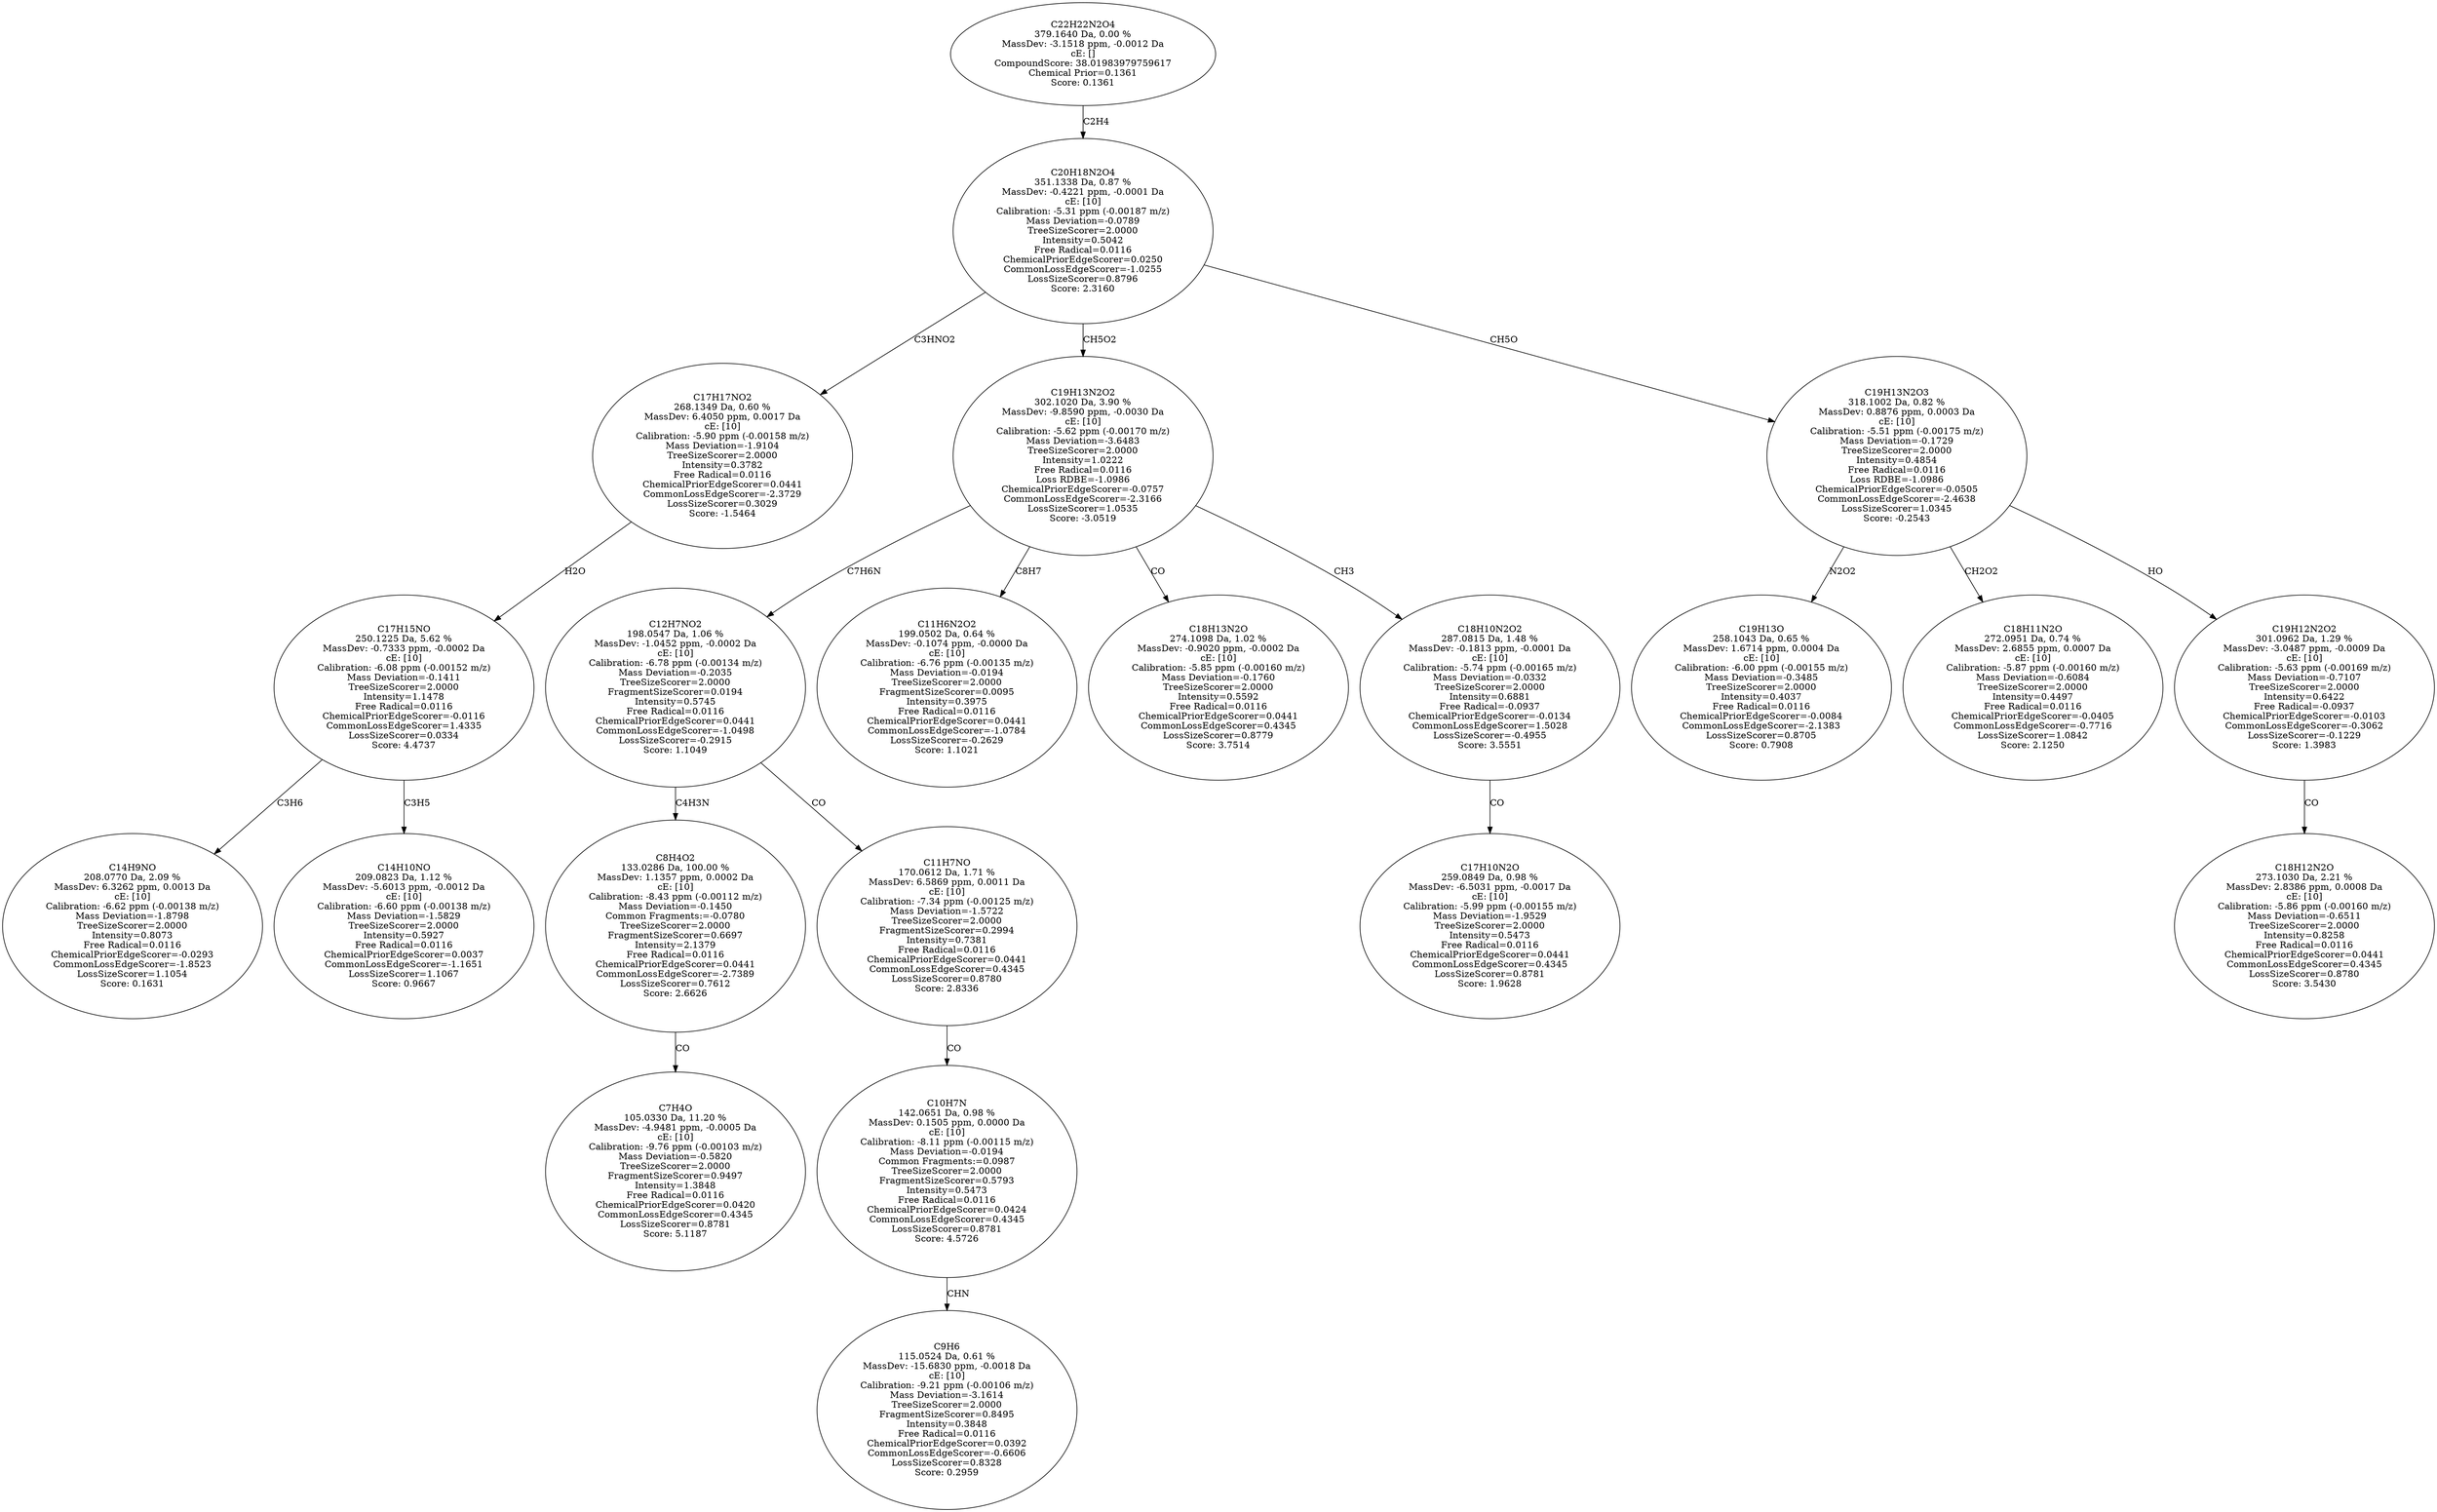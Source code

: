 strict digraph {
v1 [label="C14H9NO\n208.0770 Da, 2.09 %\nMassDev: 6.3262 ppm, 0.0013 Da\ncE: [10]\nCalibration: -6.62 ppm (-0.00138 m/z)\nMass Deviation=-1.8798\nTreeSizeScorer=2.0000\nIntensity=0.8073\nFree Radical=0.0116\nChemicalPriorEdgeScorer=-0.0293\nCommonLossEdgeScorer=-1.8523\nLossSizeScorer=1.1054\nScore: 0.1631"];
v2 [label="C14H10NO\n209.0823 Da, 1.12 %\nMassDev: -5.6013 ppm, -0.0012 Da\ncE: [10]\nCalibration: -6.60 ppm (-0.00138 m/z)\nMass Deviation=-1.5829\nTreeSizeScorer=2.0000\nIntensity=0.5927\nFree Radical=0.0116\nChemicalPriorEdgeScorer=0.0037\nCommonLossEdgeScorer=-1.1651\nLossSizeScorer=1.1067\nScore: 0.9667"];
v3 [label="C17H15NO\n250.1225 Da, 5.62 %\nMassDev: -0.7333 ppm, -0.0002 Da\ncE: [10]\nCalibration: -6.08 ppm (-0.00152 m/z)\nMass Deviation=-0.1411\nTreeSizeScorer=2.0000\nIntensity=1.1478\nFree Radical=0.0116\nChemicalPriorEdgeScorer=-0.0116\nCommonLossEdgeScorer=1.4335\nLossSizeScorer=0.0334\nScore: 4.4737"];
v4 [label="C17H17NO2\n268.1349 Da, 0.60 %\nMassDev: 6.4050 ppm, 0.0017 Da\ncE: [10]\nCalibration: -5.90 ppm (-0.00158 m/z)\nMass Deviation=-1.9104\nTreeSizeScorer=2.0000\nIntensity=0.3782\nFree Radical=0.0116\nChemicalPriorEdgeScorer=0.0441\nCommonLossEdgeScorer=-2.3729\nLossSizeScorer=0.3029\nScore: -1.5464"];
v5 [label="C7H4O\n105.0330 Da, 11.20 %\nMassDev: -4.9481 ppm, -0.0005 Da\ncE: [10]\nCalibration: -9.76 ppm (-0.00103 m/z)\nMass Deviation=-0.5820\nTreeSizeScorer=2.0000\nFragmentSizeScorer=0.9497\nIntensity=1.3848\nFree Radical=0.0116\nChemicalPriorEdgeScorer=0.0420\nCommonLossEdgeScorer=0.4345\nLossSizeScorer=0.8781\nScore: 5.1187"];
v6 [label="C8H4O2\n133.0286 Da, 100.00 %\nMassDev: 1.1357 ppm, 0.0002 Da\ncE: [10]\nCalibration: -8.43 ppm (-0.00112 m/z)\nMass Deviation=-0.1450\nCommon Fragments:=-0.0780\nTreeSizeScorer=2.0000\nFragmentSizeScorer=0.6697\nIntensity=2.1379\nFree Radical=0.0116\nChemicalPriorEdgeScorer=0.0441\nCommonLossEdgeScorer=-2.7389\nLossSizeScorer=0.7612\nScore: 2.6626"];
v7 [label="C9H6\n115.0524 Da, 0.61 %\nMassDev: -15.6830 ppm, -0.0018 Da\ncE: [10]\nCalibration: -9.21 ppm (-0.00106 m/z)\nMass Deviation=-3.1614\nTreeSizeScorer=2.0000\nFragmentSizeScorer=0.8495\nIntensity=0.3848\nFree Radical=0.0116\nChemicalPriorEdgeScorer=0.0392\nCommonLossEdgeScorer=-0.6606\nLossSizeScorer=0.8328\nScore: 0.2959"];
v8 [label="C10H7N\n142.0651 Da, 0.98 %\nMassDev: 0.1505 ppm, 0.0000 Da\ncE: [10]\nCalibration: -8.11 ppm (-0.00115 m/z)\nMass Deviation=-0.0194\nCommon Fragments:=0.0987\nTreeSizeScorer=2.0000\nFragmentSizeScorer=0.5793\nIntensity=0.5473\nFree Radical=0.0116\nChemicalPriorEdgeScorer=0.0424\nCommonLossEdgeScorer=0.4345\nLossSizeScorer=0.8781\nScore: 4.5726"];
v9 [label="C11H7NO\n170.0612 Da, 1.71 %\nMassDev: 6.5869 ppm, 0.0011 Da\ncE: [10]\nCalibration: -7.34 ppm (-0.00125 m/z)\nMass Deviation=-1.5722\nTreeSizeScorer=2.0000\nFragmentSizeScorer=0.2994\nIntensity=0.7381\nFree Radical=0.0116\nChemicalPriorEdgeScorer=0.0441\nCommonLossEdgeScorer=0.4345\nLossSizeScorer=0.8780\nScore: 2.8336"];
v10 [label="C12H7NO2\n198.0547 Da, 1.06 %\nMassDev: -1.0452 ppm, -0.0002 Da\ncE: [10]\nCalibration: -6.78 ppm (-0.00134 m/z)\nMass Deviation=-0.2035\nTreeSizeScorer=2.0000\nFragmentSizeScorer=0.0194\nIntensity=0.5745\nFree Radical=0.0116\nChemicalPriorEdgeScorer=0.0441\nCommonLossEdgeScorer=-1.0498\nLossSizeScorer=-0.2915\nScore: 1.1049"];
v11 [label="C11H6N2O2\n199.0502 Da, 0.64 %\nMassDev: -0.1074 ppm, -0.0000 Da\ncE: [10]\nCalibration: -6.76 ppm (-0.00135 m/z)\nMass Deviation=-0.0194\nTreeSizeScorer=2.0000\nFragmentSizeScorer=0.0095\nIntensity=0.3975\nFree Radical=0.0116\nChemicalPriorEdgeScorer=0.0441\nCommonLossEdgeScorer=-1.0784\nLossSizeScorer=-0.2629\nScore: 1.1021"];
v12 [label="C18H13N2O\n274.1098 Da, 1.02 %\nMassDev: -0.9020 ppm, -0.0002 Da\ncE: [10]\nCalibration: -5.85 ppm (-0.00160 m/z)\nMass Deviation=-0.1760\nTreeSizeScorer=2.0000\nIntensity=0.5592\nFree Radical=0.0116\nChemicalPriorEdgeScorer=0.0441\nCommonLossEdgeScorer=0.4345\nLossSizeScorer=0.8779\nScore: 3.7514"];
v13 [label="C17H10N2O\n259.0849 Da, 0.98 %\nMassDev: -6.5031 ppm, -0.0017 Da\ncE: [10]\nCalibration: -5.99 ppm (-0.00155 m/z)\nMass Deviation=-1.9529\nTreeSizeScorer=2.0000\nIntensity=0.5473\nFree Radical=0.0116\nChemicalPriorEdgeScorer=0.0441\nCommonLossEdgeScorer=0.4345\nLossSizeScorer=0.8781\nScore: 1.9628"];
v14 [label="C18H10N2O2\n287.0815 Da, 1.48 %\nMassDev: -0.1813 ppm, -0.0001 Da\ncE: [10]\nCalibration: -5.74 ppm (-0.00165 m/z)\nMass Deviation=-0.0332\nTreeSizeScorer=2.0000\nIntensity=0.6881\nFree Radical=-0.0937\nChemicalPriorEdgeScorer=-0.0134\nCommonLossEdgeScorer=1.5028\nLossSizeScorer=-0.4955\nScore: 3.5551"];
v15 [label="C19H13N2O2\n302.1020 Da, 3.90 %\nMassDev: -9.8590 ppm, -0.0030 Da\ncE: [10]\nCalibration: -5.62 ppm (-0.00170 m/z)\nMass Deviation=-3.6483\nTreeSizeScorer=2.0000\nIntensity=1.0222\nFree Radical=0.0116\nLoss RDBE=-1.0986\nChemicalPriorEdgeScorer=-0.0757\nCommonLossEdgeScorer=-2.3166\nLossSizeScorer=1.0535\nScore: -3.0519"];
v16 [label="C19H13O\n258.1043 Da, 0.65 %\nMassDev: 1.6714 ppm, 0.0004 Da\ncE: [10]\nCalibration: -6.00 ppm (-0.00155 m/z)\nMass Deviation=-0.3485\nTreeSizeScorer=2.0000\nIntensity=0.4037\nFree Radical=0.0116\nChemicalPriorEdgeScorer=-0.0084\nCommonLossEdgeScorer=-2.1383\nLossSizeScorer=0.8705\nScore: 0.7908"];
v17 [label="C18H11N2O\n272.0951 Da, 0.74 %\nMassDev: 2.6855 ppm, 0.0007 Da\ncE: [10]\nCalibration: -5.87 ppm (-0.00160 m/z)\nMass Deviation=-0.6084\nTreeSizeScorer=2.0000\nIntensity=0.4497\nFree Radical=0.0116\nChemicalPriorEdgeScorer=-0.0405\nCommonLossEdgeScorer=-0.7716\nLossSizeScorer=1.0842\nScore: 2.1250"];
v18 [label="C18H12N2O\n273.1030 Da, 2.21 %\nMassDev: 2.8386 ppm, 0.0008 Da\ncE: [10]\nCalibration: -5.86 ppm (-0.00160 m/z)\nMass Deviation=-0.6511\nTreeSizeScorer=2.0000\nIntensity=0.8258\nFree Radical=0.0116\nChemicalPriorEdgeScorer=0.0441\nCommonLossEdgeScorer=0.4345\nLossSizeScorer=0.8780\nScore: 3.5430"];
v19 [label="C19H12N2O2\n301.0962 Da, 1.29 %\nMassDev: -3.0487 ppm, -0.0009 Da\ncE: [10]\nCalibration: -5.63 ppm (-0.00169 m/z)\nMass Deviation=-0.7107\nTreeSizeScorer=2.0000\nIntensity=0.6422\nFree Radical=-0.0937\nChemicalPriorEdgeScorer=-0.0103\nCommonLossEdgeScorer=-0.3062\nLossSizeScorer=-0.1229\nScore: 1.3983"];
v20 [label="C19H13N2O3\n318.1002 Da, 0.82 %\nMassDev: 0.8876 ppm, 0.0003 Da\ncE: [10]\nCalibration: -5.51 ppm (-0.00175 m/z)\nMass Deviation=-0.1729\nTreeSizeScorer=2.0000\nIntensity=0.4854\nFree Radical=0.0116\nLoss RDBE=-1.0986\nChemicalPriorEdgeScorer=-0.0505\nCommonLossEdgeScorer=-2.4638\nLossSizeScorer=1.0345\nScore: -0.2543"];
v21 [label="C20H18N2O4\n351.1338 Da, 0.87 %\nMassDev: -0.4221 ppm, -0.0001 Da\ncE: [10]\nCalibration: -5.31 ppm (-0.00187 m/z)\nMass Deviation=-0.0789\nTreeSizeScorer=2.0000\nIntensity=0.5042\nFree Radical=0.0116\nChemicalPriorEdgeScorer=0.0250\nCommonLossEdgeScorer=-1.0255\nLossSizeScorer=0.8796\nScore: 2.3160"];
v22 [label="C22H22N2O4\n379.1640 Da, 0.00 %\nMassDev: -3.1518 ppm, -0.0012 Da\ncE: []\nCompoundScore: 38.01983979759617\nChemical Prior=0.1361\nScore: 0.1361"];
v3 -> v1 [label="C3H6"];
v3 -> v2 [label="C3H5"];
v4 -> v3 [label="H2O"];
v21 -> v4 [label="C3HNO2"];
v6 -> v5 [label="CO"];
v10 -> v6 [label="C4H3N"];
v8 -> v7 [label="CHN"];
v9 -> v8 [label="CO"];
v10 -> v9 [label="CO"];
v15 -> v10 [label="C7H6N"];
v15 -> v11 [label="C8H7"];
v15 -> v12 [label="CO"];
v14 -> v13 [label="CO"];
v15 -> v14 [label="CH3"];
v21 -> v15 [label="CH5O2"];
v20 -> v16 [label="N2O2"];
v20 -> v17 [label="CH2O2"];
v19 -> v18 [label="CO"];
v20 -> v19 [label="HO"];
v21 -> v20 [label="CH5O"];
v22 -> v21 [label="C2H4"];
}